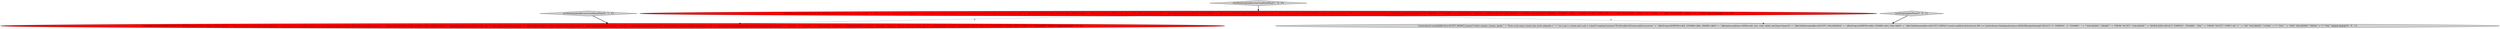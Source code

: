 digraph {
3 [style = filled, label = "CalciteAssert.model(JdbcTest.SCOTT_MODEL).query(\"select empno, ename, grade \" + \"from scott.emp e inner join scott.salgrade s \" + \"on s.losal <= e.sal and s.hisal >= e.sal\").explainContains(\"PLAN=JdbcToEnumerableConverter\" + \" JdbcProject(EMPNO=($0(, ENAME=($1(, GRADE=($3()\" + \" JdbcJoin(condition=(AND(<=($4, $2), >=($5, $2))(, joinType=(inner()\" + \" JdbcProject(EMPNO=($0(, ENAME=($1(, SAL=($5()\" + \" JdbcTableScan(table=((SCOTT, EMP(()\" + \" JdbcTableScan(table=((SCOTT, SALGRADE(()\").runs().enable(CalciteAssert.DB == CalciteAssert.DatabaseInstance.HSQLDB).planHasSql(\"SELECT \"t\".\"EMPNO\", \"t\".\"ENAME\", \" + \"\"SALGRADE\".\"GRADE\"\" + \"FROM (SELECT \"EMPNO\", \"ENAME\", \"SAL\"\" + \"FROM \"SCOTT\".\"EMP\") AS \"t\"\" + \"INNER JOIN \"SCOTT\".\"SALGRADE\" ON \"t\".\"SAL\" >= \"SALGRADE\".\"LOSAL\" AND \"t\".\"SAL\" <= \"SALGRADE\".\"HISAL\"\")@@@3@@@['0', '1', '0']", fillcolor = red, shape = ellipse image = "AAA1AAABBB2BBB"];
2 [style = filled, label = "testNonEquiJoinReverseConditionPlan['0', '1', '0']", fillcolor = lightgray, shape = diamond image = "AAA0AAABBB2BBB"];
4 [style = filled, label = "testNonEquiJoinPlan['0', '0', '1']", fillcolor = lightgray, shape = diamond image = "AAA0AAABBB3BBB"];
5 [style = filled, label = "CalciteAssert.model(JdbcTest.SCOTT_MODEL).query(\"select empno, ename, grade \" + \"from scott.emp e inner join scott.salgrade s \" + \"on e.sal > s.losal and e.sal < s.hisal\").explainContains(\"PLAN=JdbcToEnumerableConverter\" + \" JdbcProject(EMPNO=($3(, ENAME=($4(, GRADE=($0()\" + \" JdbcJoin(condition=(AND(>($5, $1), <($5, $2))(, joinType=(inner()\" + \" JdbcTableScan(table=((SCOTT, SALGRADE(()\" + \" JdbcProject(EMPNO=($0(, ENAME=($1(, SAL=($5()\" + \" JdbcTableScan(table=((SCOTT, EMP(()\").runs().enable(CalciteAssert.DB == CalciteAssert.DatabaseInstance.HSQLDB).planHasSql(\"SELECT \"t\".\"EMPNO\", \"t\".\"ENAME\", \" + \"\"SALGRADE\".\"GRADE\"\" + \"FROM \"SCOTT\".\"SALGRADE\"\" + \"INNER JOIN (SELECT \"EMPNO\", \"ENAME\", \"SAL\"\" + \"FROM \"SCOTT\".\"EMP\") AS \"t\" \" + \"ON \"SALGRADE\".\"LOSAL\" < \"t\".\"SAL\" \" + \"AND \"SALGRADE\".\"HISAL\" > \"t\".\"SAL\"\")@@@3@@@['0', '0', '1']", fillcolor = lightgray, shape = ellipse image = "AAA0AAABBB3BBB"];
0 [style = filled, label = "testNonEquiJoinReverseConditionPlan['1', '0', '0']", fillcolor = lightgray, shape = diamond image = "AAA0AAABBB1BBB"];
1 [style = filled, label = "CalciteAssert.model(JdbcTest.SCOTT_MODEL).query(\"select empno, ename, grade \" + \"from scott.emp e inner join scott.salgrade s \" + \"on s.losal <= e.sal and s.hisal >= e.sal\").explainContains(\"PLAN=JdbcToEnumerableConverter\" + \" JdbcProject(EMPNO=($3(, ENAME=($4(, GRADE=($0()\" + \" JdbcJoin(condition=(AND(<=($1, $5), >=($2, $5))(, joinType=(inner()\" + \" JdbcTableScan(table=((SCOTT, SALGRADE(()\" + \" JdbcProject(EMPNO=($0(, ENAME=($1(, SAL=($5()\" + \" JdbcTableScan(table=((SCOTT, EMP(()\").runs().enable(CalciteAssert.DB == CalciteAssert.DatabaseInstance.HSQLDB).planHasSql(\"SELECT \"t\".\"EMPNO\", \"t\".\"ENAME\", \" + \"\"SALGRADE\".\"GRADE\"\" + \"FROM \"SCOTT\".\"SALGRADE\"\" + \"INNER JOIN (SELECT \"EMPNO\", \"ENAME\", \"SAL\"\" + \"FROM \"SCOTT\".\"EMP\") AS \"t\" \" + \"ON \"SALGRADE\".\"LOSAL\" <= \"t\".\"SAL\" \" + \"AND \"SALGRADE\".\"HISAL\" >= \"t\".\"SAL\"\")@@@3@@@['1', '0', '0']", fillcolor = red, shape = ellipse image = "AAA1AAABBB1BBB"];
1->5 [style = dashed, label="0"];
1->3 [style = dashed, label="0"];
4->5 [style = bold, label=""];
0->1 [style = bold, label=""];
2->3 [style = bold, label=""];
}
